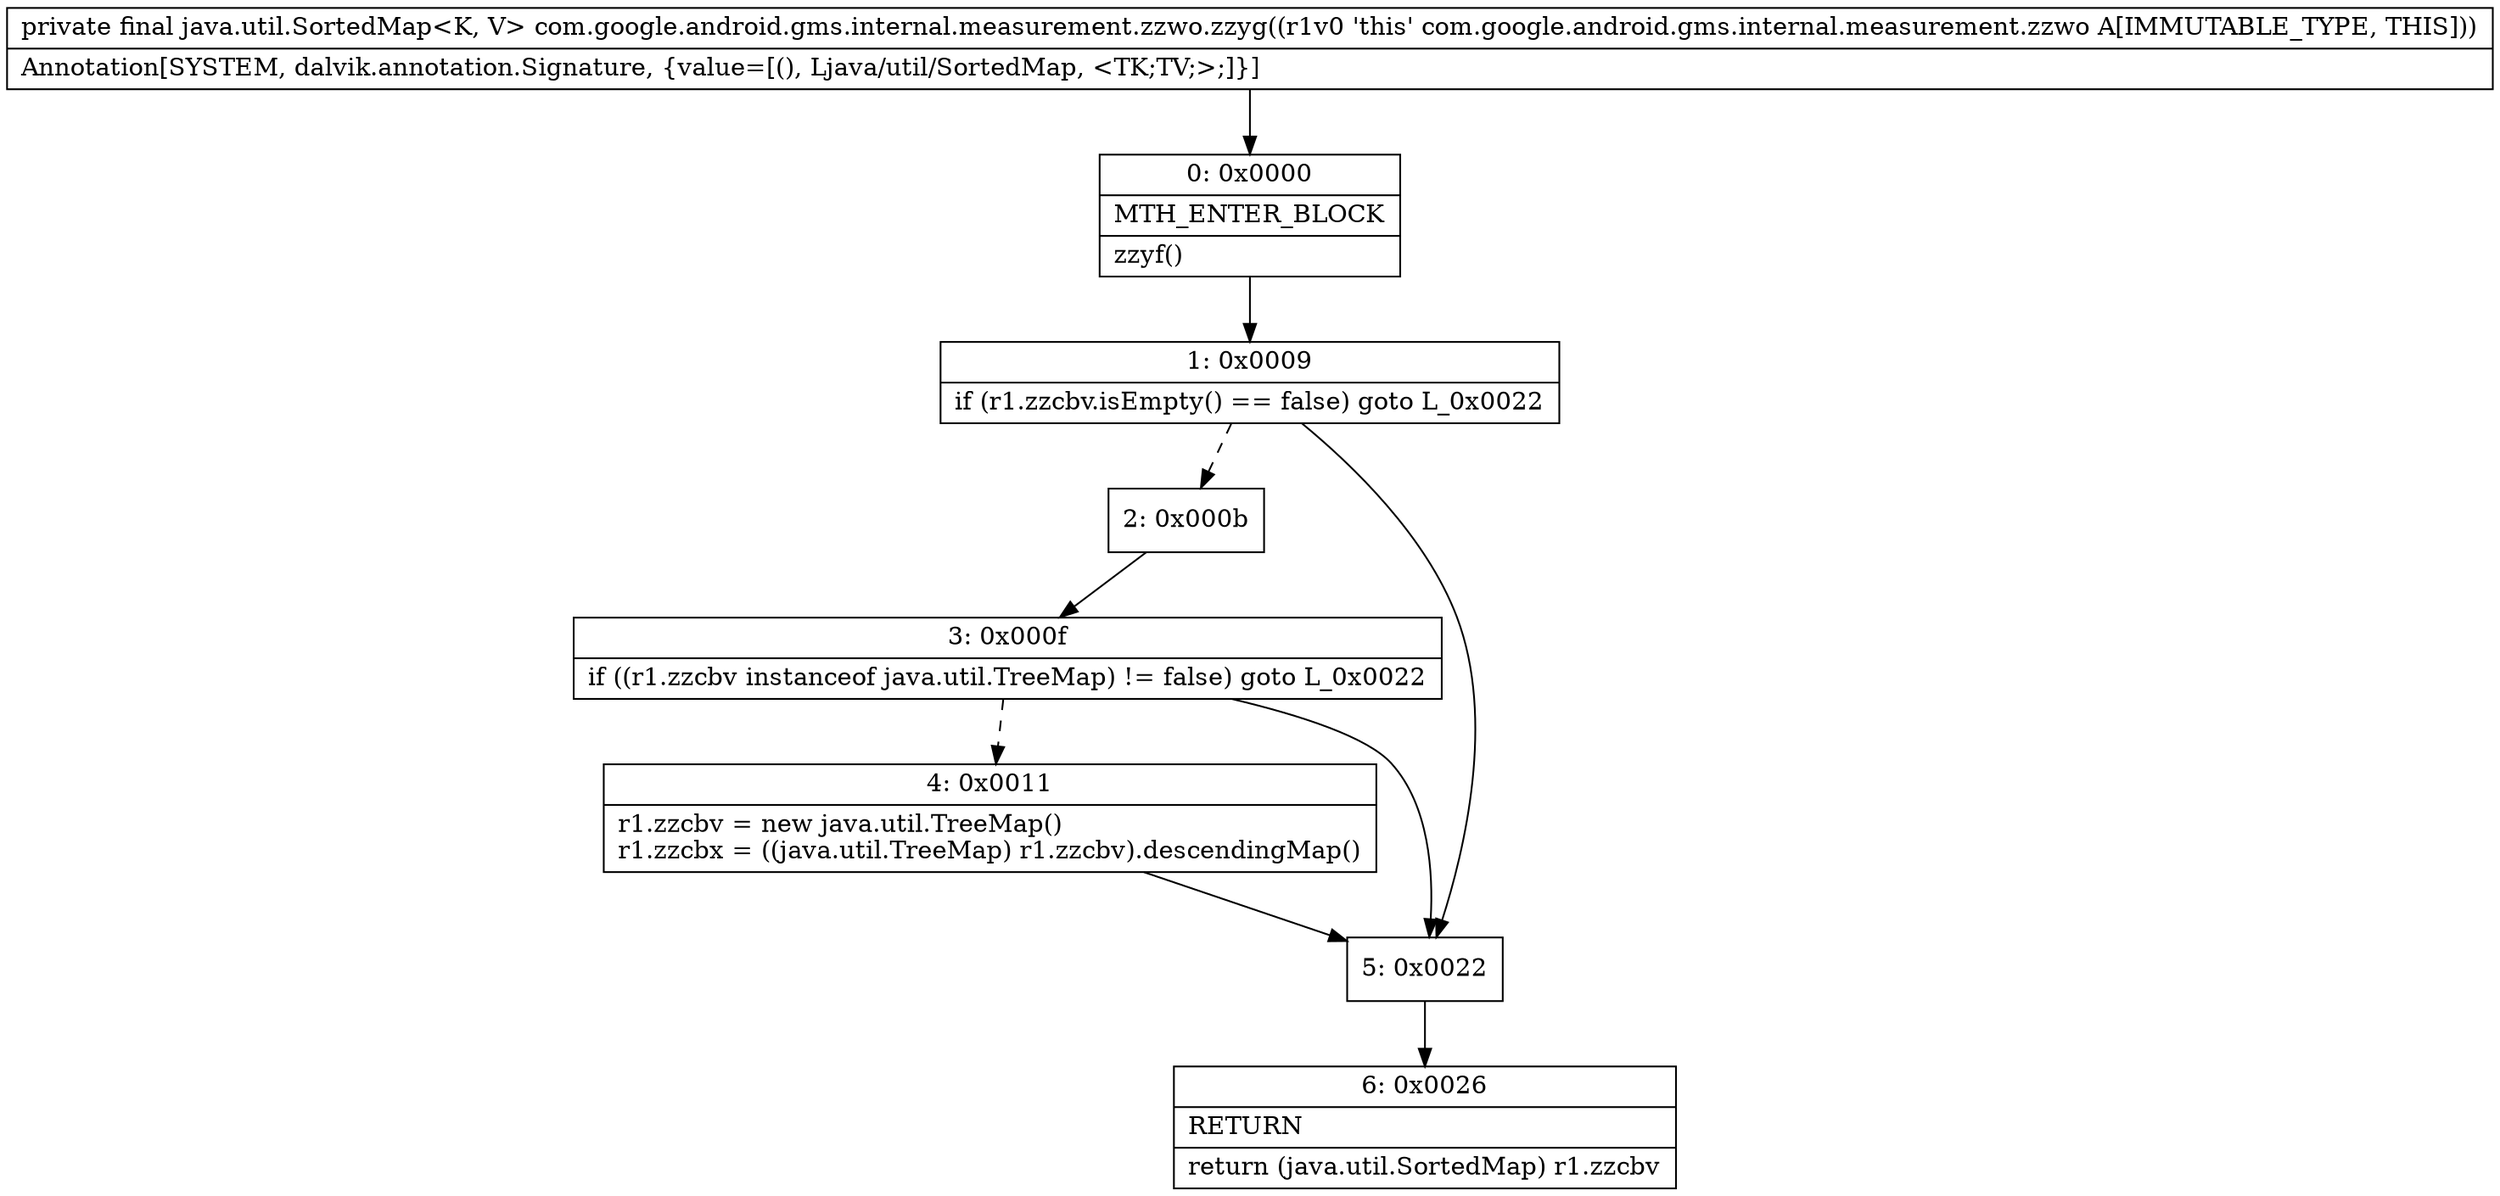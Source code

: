 digraph "CFG forcom.google.android.gms.internal.measurement.zzwo.zzyg()Ljava\/util\/SortedMap;" {
Node_0 [shape=record,label="{0\:\ 0x0000|MTH_ENTER_BLOCK\l|zzyf()\l}"];
Node_1 [shape=record,label="{1\:\ 0x0009|if (r1.zzcbv.isEmpty() == false) goto L_0x0022\l}"];
Node_2 [shape=record,label="{2\:\ 0x000b}"];
Node_3 [shape=record,label="{3\:\ 0x000f|if ((r1.zzcbv instanceof java.util.TreeMap) != false) goto L_0x0022\l}"];
Node_4 [shape=record,label="{4\:\ 0x0011|r1.zzcbv = new java.util.TreeMap()\lr1.zzcbx = ((java.util.TreeMap) r1.zzcbv).descendingMap()\l}"];
Node_5 [shape=record,label="{5\:\ 0x0022}"];
Node_6 [shape=record,label="{6\:\ 0x0026|RETURN\l|return (java.util.SortedMap) r1.zzcbv\l}"];
MethodNode[shape=record,label="{private final java.util.SortedMap\<K, V\> com.google.android.gms.internal.measurement.zzwo.zzyg((r1v0 'this' com.google.android.gms.internal.measurement.zzwo A[IMMUTABLE_TYPE, THIS]))  | Annotation[SYSTEM, dalvik.annotation.Signature, \{value=[(), Ljava\/util\/SortedMap, \<TK;TV;\>;]\}]\l}"];
MethodNode -> Node_0;
Node_0 -> Node_1;
Node_1 -> Node_2[style=dashed];
Node_1 -> Node_5;
Node_2 -> Node_3;
Node_3 -> Node_4[style=dashed];
Node_3 -> Node_5;
Node_4 -> Node_5;
Node_5 -> Node_6;
}

